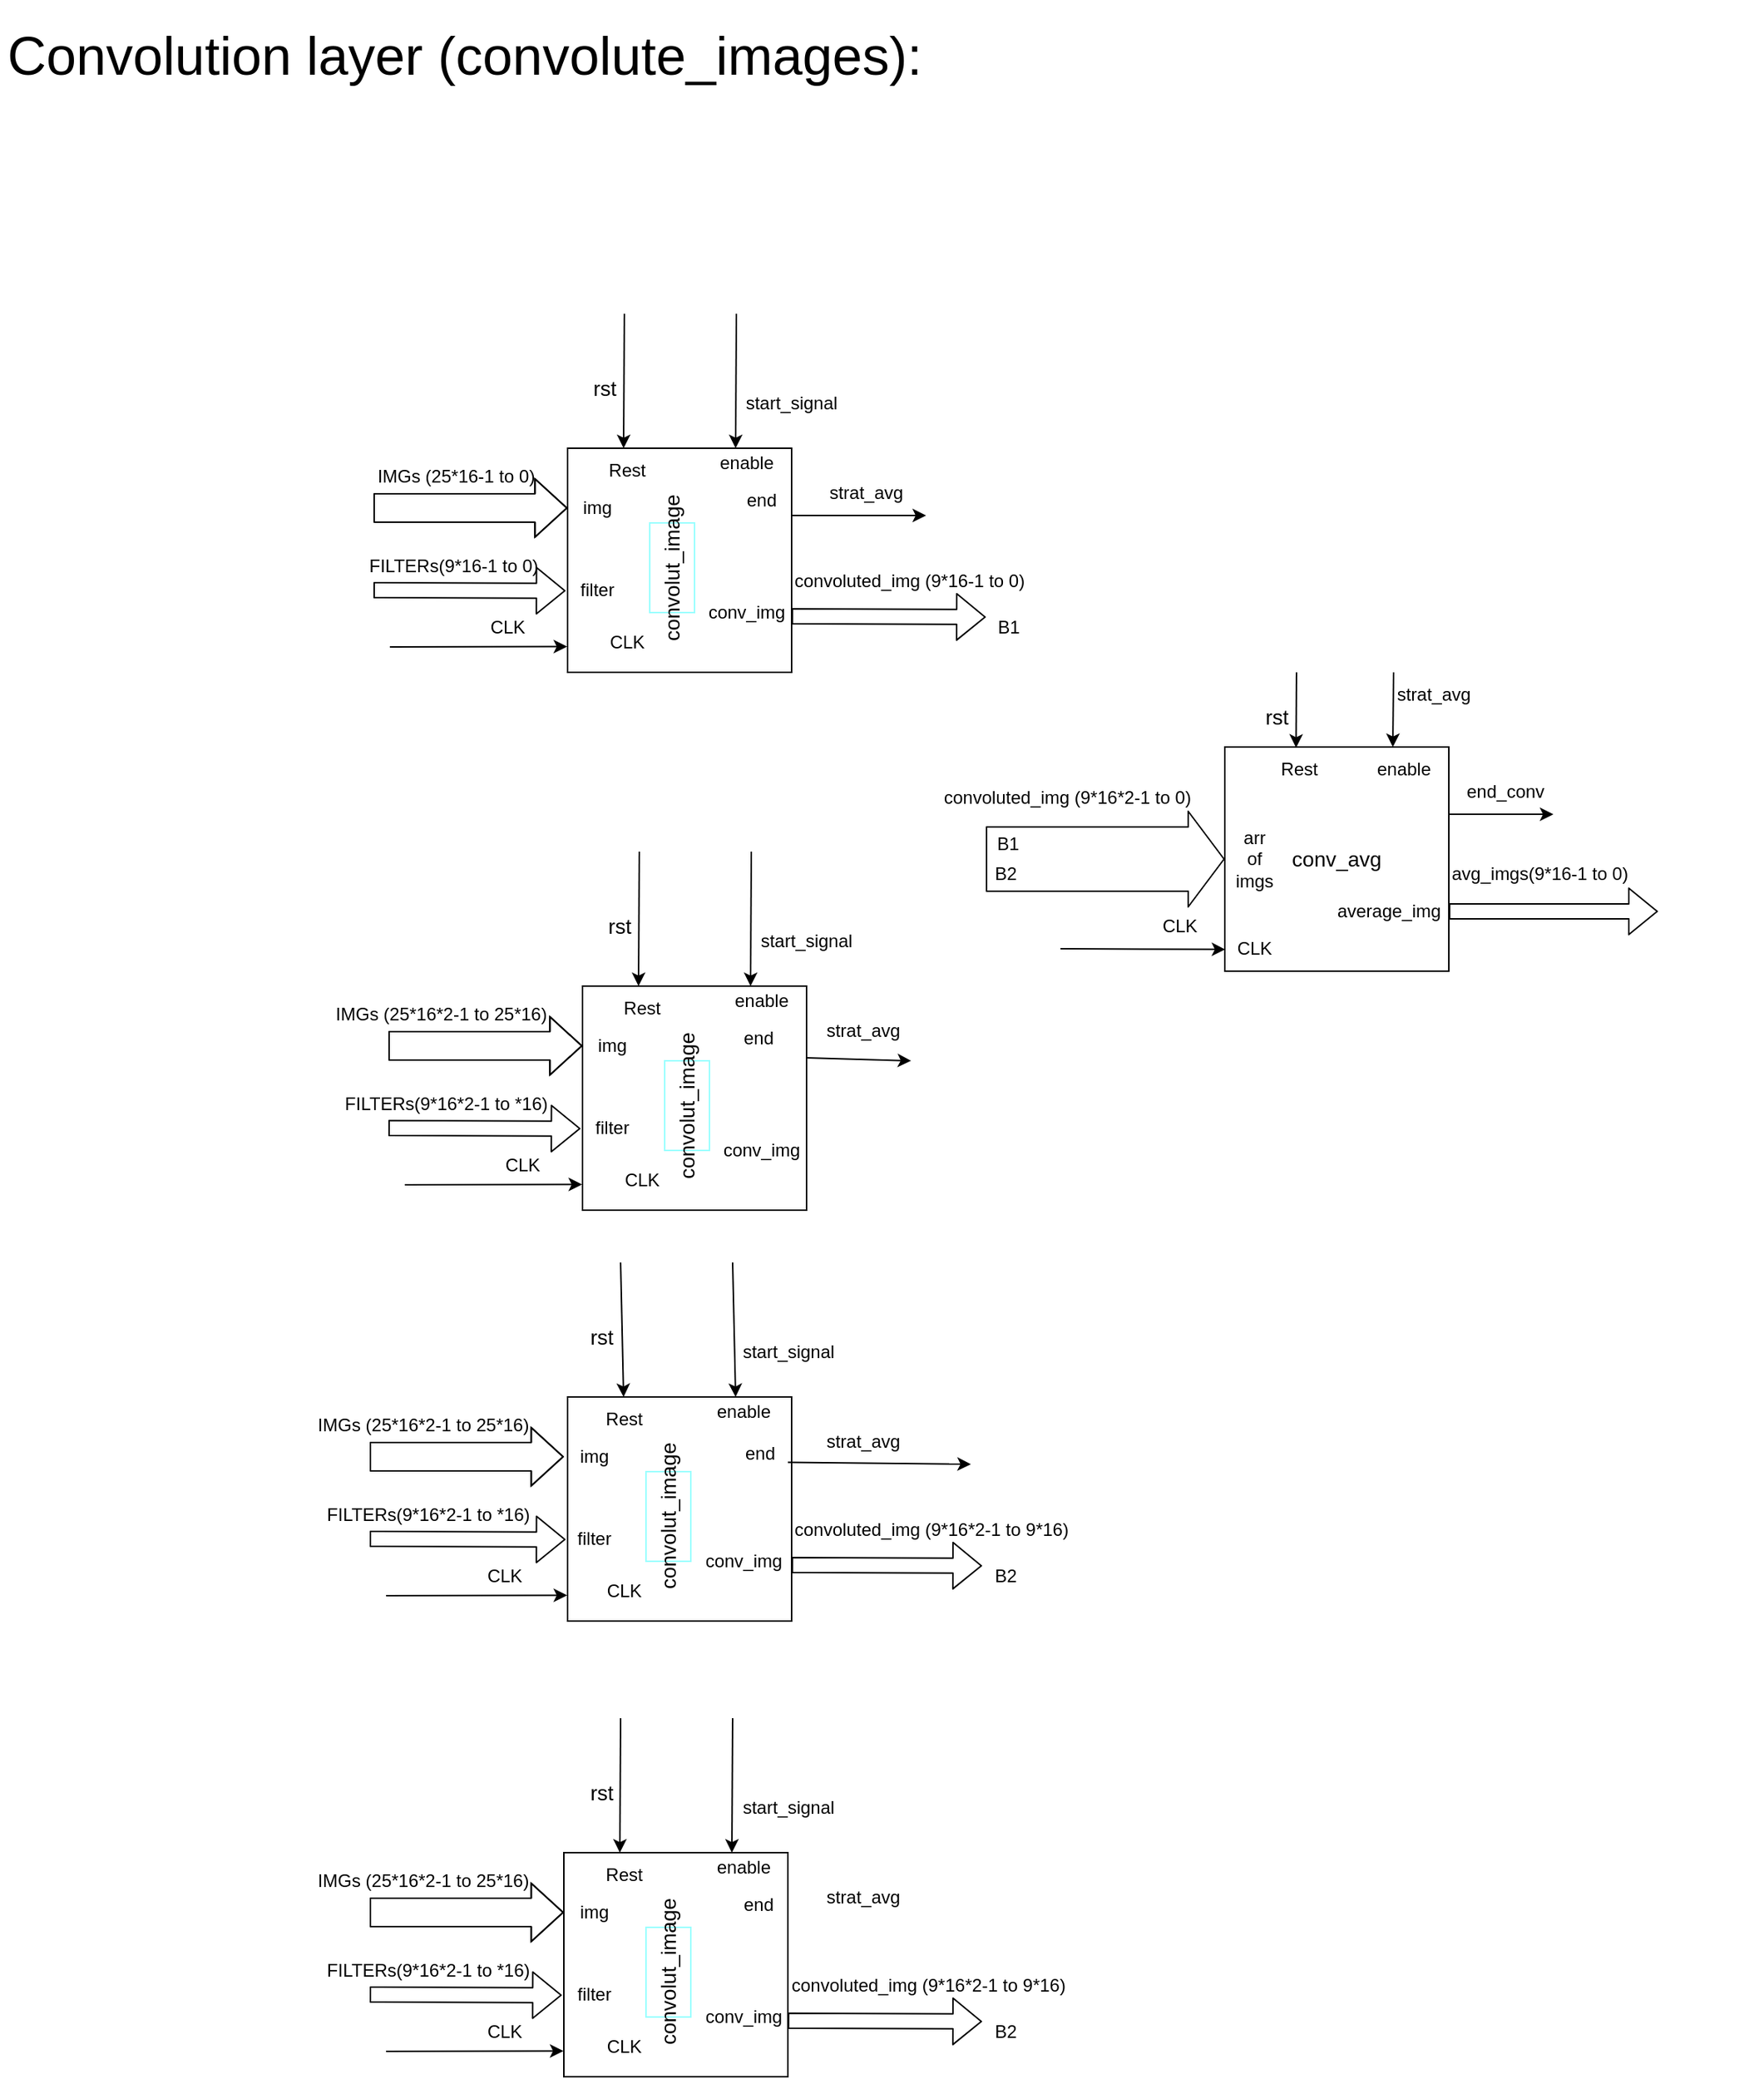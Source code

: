 <mxfile version="14.7.2" type="github">
  <diagram id="MoYYfzDykTdppg0qkuKj" name="Page-1">
    <mxGraphModel dx="2050" dy="1593" grid="1" gridSize="10" guides="1" tooltips="1" connect="1" arrows="1" fold="1" page="1" pageScale="1" pageWidth="850" pageHeight="1100" math="0" shadow="0">
      <root>
        <mxCell id="0" />
        <mxCell id="1" parent="0" />
        <mxCell id="FeKZphnsFgbxzVcXP9qo-1" value="" style="whiteSpace=wrap;html=1;aspect=fixed;fillColor=#FFFFFF;" vertex="1" parent="1">
          <mxGeometry x="90" y="130" width="150" height="150" as="geometry" />
        </mxCell>
        <mxCell id="FeKZphnsFgbxzVcXP9qo-2" value="&lt;font style=&quot;font-size: 14px&quot;&gt;convolut_image&lt;/font&gt;" style="text;html=1;strokeColor=#99FFFF;fillColor=none;align=center;verticalAlign=middle;whiteSpace=wrap;rounded=0;rotation=-90;" vertex="1" parent="1">
          <mxGeometry x="130" y="195" width="60" height="30" as="geometry" />
        </mxCell>
        <mxCell id="FeKZphnsFgbxzVcXP9qo-5" value="&lt;span style=&quot;font-size: 14px&quot;&gt;conv_avg&lt;/span&gt;" style="whiteSpace=wrap;html=1;aspect=fixed;" vertex="1" parent="1">
          <mxGeometry x="530" y="330" width="150" height="150" as="geometry" />
        </mxCell>
        <mxCell id="FeKZphnsFgbxzVcXP9qo-8" value="&lt;h1&gt;&lt;span style=&quot;font-size: 36px ; font-weight: 400 ; text-align: center&quot;&gt;Convolution layer (convolute_images):&lt;/span&gt;&lt;br&gt;&lt;/h1&gt;&lt;div&gt;&lt;span style=&quot;font-size: 36px ; font-weight: 400 ; text-align: center&quot;&gt;&lt;br&gt;&lt;/span&gt;&lt;/div&gt;" style="text;html=1;strokeColor=none;fillColor=none;spacing=5;spacingTop=-20;whiteSpace=wrap;overflow=hidden;rounded=0;" vertex="1" parent="1">
          <mxGeometry x="-290" y="-160" width="860" height="120" as="geometry" />
        </mxCell>
        <mxCell id="FeKZphnsFgbxzVcXP9qo-10" value="strat_avg" style="text;html=1;strokeColor=none;fillColor=none;align=center;verticalAlign=middle;whiteSpace=wrap;rounded=0;" vertex="1" parent="1">
          <mxGeometry x="260" y="145" width="60" height="30" as="geometry" />
        </mxCell>
        <mxCell id="FeKZphnsFgbxzVcXP9qo-16" value="" style="endArrow=classic;html=1;entryX=0.75;entryY=0;entryDx=0;entryDy=0;" edge="1" parent="1" target="FeKZphnsFgbxzVcXP9qo-1">
          <mxGeometry width="50" height="50" relative="1" as="geometry">
            <mxPoint x="203" y="40" as="sourcePoint" />
            <mxPoint x="205" y="120" as="targetPoint" />
          </mxGeometry>
        </mxCell>
        <mxCell id="FeKZphnsFgbxzVcXP9qo-18" value="&lt;font style=&quot;font-size: 14px&quot;&gt;rst&lt;/font&gt;" style="text;html=1;strokeColor=none;fillColor=none;align=center;verticalAlign=middle;whiteSpace=wrap;rounded=0;" vertex="1" parent="1">
          <mxGeometry x="90" y="80" width="50" height="20" as="geometry" />
        </mxCell>
        <mxCell id="FeKZphnsFgbxzVcXP9qo-112" value="start_signal" style="text;html=1;strokeColor=none;fillColor=none;align=center;verticalAlign=middle;whiteSpace=wrap;rounded=0;" vertex="1" parent="1">
          <mxGeometry x="220" y="90" width="40" height="20" as="geometry" />
        </mxCell>
        <mxCell id="FeKZphnsFgbxzVcXP9qo-113" value="enable" style="text;html=1;strokeColor=none;fillColor=none;align=center;verticalAlign=middle;whiteSpace=wrap;rounded=0;" vertex="1" parent="1">
          <mxGeometry x="190" y="130" width="40" height="20" as="geometry" />
        </mxCell>
        <mxCell id="FeKZphnsFgbxzVcXP9qo-114" value="Rest" style="text;html=1;strokeColor=none;fillColor=none;align=center;verticalAlign=middle;whiteSpace=wrap;rounded=0;" vertex="1" parent="1">
          <mxGeometry x="110" y="135" width="40" height="20" as="geometry" />
        </mxCell>
        <mxCell id="FeKZphnsFgbxzVcXP9qo-116" value="" style="endArrow=classic;html=1;entryX=-0.002;entryY=0.885;entryDx=0;entryDy=0;entryPerimeter=0;" edge="1" parent="1" target="FeKZphnsFgbxzVcXP9qo-1">
          <mxGeometry width="50" height="50" relative="1" as="geometry">
            <mxPoint x="-29" y="263" as="sourcePoint" />
            <mxPoint x="70" y="261" as="targetPoint" />
          </mxGeometry>
        </mxCell>
        <mxCell id="FeKZphnsFgbxzVcXP9qo-117" value="CLK" style="text;html=1;strokeColor=none;fillColor=none;align=center;verticalAlign=middle;whiteSpace=wrap;rounded=0;" vertex="1" parent="1">
          <mxGeometry x="30" y="240" width="40" height="20" as="geometry" />
        </mxCell>
        <mxCell id="FeKZphnsFgbxzVcXP9qo-119" value="CLK" style="text;html=1;strokeColor=none;fillColor=none;align=center;verticalAlign=middle;whiteSpace=wrap;rounded=0;" vertex="1" parent="1">
          <mxGeometry x="110" y="250" width="40" height="20" as="geometry" />
        </mxCell>
        <mxCell id="FeKZphnsFgbxzVcXP9qo-121" value="" style="shape=flexArrow;endArrow=classic;html=1;entryX=-0.009;entryY=0.636;entryDx=0;entryDy=0;entryPerimeter=0;" edge="1" parent="1" target="FeKZphnsFgbxzVcXP9qo-1">
          <mxGeometry width="50" height="50" relative="1" as="geometry">
            <mxPoint x="-40" y="225" as="sourcePoint" />
            <mxPoint x="40" y="190" as="targetPoint" />
          </mxGeometry>
        </mxCell>
        <mxCell id="FeKZphnsFgbxzVcXP9qo-123" value="" style="shape=flexArrow;endArrow=classic;html=1;entryX=0;entryY=0.5;entryDx=0;entryDy=0;endWidth=19;endSize=6.78;width=19;" edge="1" parent="1" target="FeKZphnsFgbxzVcXP9qo-132">
          <mxGeometry width="50" height="50" relative="1" as="geometry">
            <mxPoint x="-40" y="170" as="sourcePoint" />
            <mxPoint x="60" y="140" as="targetPoint" />
            <Array as="points">
              <mxPoint x="40" y="170" />
            </Array>
          </mxGeometry>
        </mxCell>
        <mxCell id="FeKZphnsFgbxzVcXP9qo-124" value="&lt;h1 style=&quot;text-align: left&quot;&gt;&lt;span style=&quot;font-weight: normal&quot;&gt;&lt;font style=&quot;font-size: 12px&quot;&gt;IMGs (25*16-1 to 0)&lt;/font&gt;&lt;/span&gt;&lt;/h1&gt;" style="text;html=1;align=center;verticalAlign=middle;resizable=0;points=[];autosize=1;strokeColor=none;" vertex="1" parent="1">
          <mxGeometry x="-45" y="115" width="120" height="60" as="geometry" />
        </mxCell>
        <mxCell id="FeKZphnsFgbxzVcXP9qo-126" value="&lt;h1 style=&quot;text-align: left&quot;&gt;&lt;span style=&quot;font-weight: normal&quot;&gt;&lt;font style=&quot;font-size: 12px&quot;&gt;FILTERs(9*16-1 to 0)&amp;nbsp;&lt;/font&gt;&lt;/span&gt;&lt;/h1&gt;" style="text;html=1;align=center;verticalAlign=middle;resizable=0;points=[];autosize=1;strokeColor=none;" vertex="1" parent="1">
          <mxGeometry x="-50" y="175" width="130" height="60" as="geometry" />
        </mxCell>
        <mxCell id="FeKZphnsFgbxzVcXP9qo-129" value="&lt;h1&gt;&lt;span style=&quot;font-weight: normal&quot;&gt;&lt;font style=&quot;font-size: 12px&quot;&gt;convoluted_img&amp;nbsp;&lt;/font&gt;&lt;/span&gt;&lt;span style=&quot;font-weight: normal&quot;&gt;&lt;font style=&quot;font-size: 12px&quot;&gt;(9*16-1 to 0)&amp;nbsp;&lt;/font&gt;&lt;/span&gt;&lt;/h1&gt;" style="text;html=1;strokeColor=none;fillColor=none;align=left;verticalAlign=middle;whiteSpace=wrap;rounded=0;" vertex="1" parent="1">
          <mxGeometry x="240" y="205" width="180" height="20" as="geometry" />
        </mxCell>
        <mxCell id="FeKZphnsFgbxzVcXP9qo-131" value="B1" style="text;html=1;align=center;verticalAlign=middle;resizable=0;points=[];autosize=1;strokeColor=none;" vertex="1" parent="1">
          <mxGeometry x="370" y="240" width="30" height="20" as="geometry" />
        </mxCell>
        <mxCell id="FeKZphnsFgbxzVcXP9qo-132" value="img" style="text;html=1;strokeColor=none;fillColor=none;align=center;verticalAlign=middle;whiteSpace=wrap;rounded=0;" vertex="1" parent="1">
          <mxGeometry x="90" y="160" width="40" height="20" as="geometry" />
        </mxCell>
        <mxCell id="FeKZphnsFgbxzVcXP9qo-133" value="filter" style="text;html=1;strokeColor=none;fillColor=none;align=center;verticalAlign=middle;whiteSpace=wrap;rounded=0;" vertex="1" parent="1">
          <mxGeometry x="90" y="215" width="40" height="20" as="geometry" />
        </mxCell>
        <mxCell id="FeKZphnsFgbxzVcXP9qo-134" value="conv_img" style="text;html=1;strokeColor=none;fillColor=none;align=center;verticalAlign=middle;whiteSpace=wrap;rounded=0;" vertex="1" parent="1">
          <mxGeometry x="190" y="230" width="40" height="20" as="geometry" />
        </mxCell>
        <mxCell id="FeKZphnsFgbxzVcXP9qo-139" value="" style="shape=flexArrow;endArrow=classic;html=1;exitX=1;exitY=0.75;exitDx=0;exitDy=0;" edge="1" parent="1" source="FeKZphnsFgbxzVcXP9qo-1">
          <mxGeometry width="50" height="50" relative="1" as="geometry">
            <mxPoint x="270" y="260" as="sourcePoint" />
            <mxPoint x="370" y="243" as="targetPoint" />
          </mxGeometry>
        </mxCell>
        <mxCell id="FeKZphnsFgbxzVcXP9qo-146" value="" style="endArrow=classic;html=1;entryX=0.25;entryY=0;entryDx=0;entryDy=0;" edge="1" parent="1" target="FeKZphnsFgbxzVcXP9qo-1">
          <mxGeometry width="50" height="50" relative="1" as="geometry">
            <mxPoint x="128" y="40" as="sourcePoint" />
            <mxPoint x="140" y="30" as="targetPoint" />
          </mxGeometry>
        </mxCell>
        <mxCell id="FeKZphnsFgbxzVcXP9qo-150" value="end" style="text;html=1;strokeColor=none;fillColor=none;align=center;verticalAlign=middle;whiteSpace=wrap;rounded=0;" vertex="1" parent="1">
          <mxGeometry x="200" y="155" width="40" height="20" as="geometry" />
        </mxCell>
        <mxCell id="FeKZphnsFgbxzVcXP9qo-151" value="" style="endArrow=classic;html=1;entryX=0.318;entryY=0.003;entryDx=0;entryDy=0;entryPerimeter=0;" edge="1" parent="1" target="FeKZphnsFgbxzVcXP9qo-5">
          <mxGeometry width="50" height="50" relative="1" as="geometry">
            <mxPoint x="578" y="280" as="sourcePoint" />
            <mxPoint x="590" y="245" as="targetPoint" />
          </mxGeometry>
        </mxCell>
        <mxCell id="FeKZphnsFgbxzVcXP9qo-154" value="&lt;font style=&quot;font-size: 14px&quot;&gt;rst&lt;/font&gt;" style="text;html=1;strokeColor=none;fillColor=none;align=center;verticalAlign=middle;whiteSpace=wrap;rounded=0;" vertex="1" parent="1">
          <mxGeometry x="540" y="300" width="50" height="20" as="geometry" />
        </mxCell>
        <mxCell id="FeKZphnsFgbxzVcXP9qo-155" value="enable" style="text;html=1;strokeColor=none;fillColor=none;align=center;verticalAlign=middle;whiteSpace=wrap;rounded=0;" vertex="1" parent="1">
          <mxGeometry x="630" y="335" width="40" height="20" as="geometry" />
        </mxCell>
        <mxCell id="FeKZphnsFgbxzVcXP9qo-156" value="Rest" style="text;html=1;strokeColor=none;fillColor=none;align=center;verticalAlign=middle;whiteSpace=wrap;rounded=0;" vertex="1" parent="1">
          <mxGeometry x="560" y="335" width="40" height="20" as="geometry" />
        </mxCell>
        <mxCell id="FeKZphnsFgbxzVcXP9qo-157" value="" style="whiteSpace=wrap;html=1;aspect=fixed;fillColor=#FFFFFF;" vertex="1" parent="1">
          <mxGeometry x="100" y="490" width="150" height="150" as="geometry" />
        </mxCell>
        <mxCell id="FeKZphnsFgbxzVcXP9qo-158" value="&lt;font style=&quot;font-size: 14px&quot;&gt;convolut_image&lt;/font&gt;" style="text;html=1;strokeColor=#99FFFF;fillColor=none;align=center;verticalAlign=middle;whiteSpace=wrap;rounded=0;rotation=-90;" vertex="1" parent="1">
          <mxGeometry x="140" y="555" width="60" height="30" as="geometry" />
        </mxCell>
        <mxCell id="FeKZphnsFgbxzVcXP9qo-159" value="strat_avg" style="text;html=1;strokeColor=none;fillColor=none;align=center;verticalAlign=middle;whiteSpace=wrap;rounded=0;" vertex="1" parent="1">
          <mxGeometry x="257.5" y="505" width="60" height="30" as="geometry" />
        </mxCell>
        <mxCell id="FeKZphnsFgbxzVcXP9qo-160" value="" style="endArrow=classic;html=1;entryX=0.75;entryY=0;entryDx=0;entryDy=0;" edge="1" parent="1" target="FeKZphnsFgbxzVcXP9qo-157">
          <mxGeometry width="50" height="50" relative="1" as="geometry">
            <mxPoint x="213" y="400" as="sourcePoint" />
            <mxPoint x="215" y="480" as="targetPoint" />
          </mxGeometry>
        </mxCell>
        <mxCell id="FeKZphnsFgbxzVcXP9qo-161" value="&lt;font style=&quot;font-size: 14px&quot;&gt;rst&lt;/font&gt;" style="text;html=1;strokeColor=none;fillColor=none;align=center;verticalAlign=middle;whiteSpace=wrap;rounded=0;" vertex="1" parent="1">
          <mxGeometry x="100" y="440" width="50" height="20" as="geometry" />
        </mxCell>
        <mxCell id="FeKZphnsFgbxzVcXP9qo-162" value="start_signal" style="text;html=1;strokeColor=none;fillColor=none;align=center;verticalAlign=middle;whiteSpace=wrap;rounded=0;" vertex="1" parent="1">
          <mxGeometry x="230" y="450" width="40" height="20" as="geometry" />
        </mxCell>
        <mxCell id="FeKZphnsFgbxzVcXP9qo-163" value="enable" style="text;html=1;strokeColor=none;fillColor=none;align=center;verticalAlign=middle;whiteSpace=wrap;rounded=0;" vertex="1" parent="1">
          <mxGeometry x="200" y="490" width="40" height="20" as="geometry" />
        </mxCell>
        <mxCell id="FeKZphnsFgbxzVcXP9qo-164" value="Rest" style="text;html=1;strokeColor=none;fillColor=none;align=center;verticalAlign=middle;whiteSpace=wrap;rounded=0;" vertex="1" parent="1">
          <mxGeometry x="120" y="495" width="40" height="20" as="geometry" />
        </mxCell>
        <mxCell id="FeKZphnsFgbxzVcXP9qo-165" value="" style="endArrow=classic;html=1;entryX=-0.002;entryY=0.885;entryDx=0;entryDy=0;entryPerimeter=0;" edge="1" parent="1" target="FeKZphnsFgbxzVcXP9qo-157">
          <mxGeometry width="50" height="50" relative="1" as="geometry">
            <mxPoint x="-19" y="623" as="sourcePoint" />
            <mxPoint x="80" y="621" as="targetPoint" />
          </mxGeometry>
        </mxCell>
        <mxCell id="FeKZphnsFgbxzVcXP9qo-166" value="CLK" style="text;html=1;strokeColor=none;fillColor=none;align=center;verticalAlign=middle;whiteSpace=wrap;rounded=0;" vertex="1" parent="1">
          <mxGeometry x="40" y="600" width="40" height="20" as="geometry" />
        </mxCell>
        <mxCell id="FeKZphnsFgbxzVcXP9qo-167" value="CLK" style="text;html=1;strokeColor=none;fillColor=none;align=center;verticalAlign=middle;whiteSpace=wrap;rounded=0;" vertex="1" parent="1">
          <mxGeometry x="120" y="610" width="40" height="20" as="geometry" />
        </mxCell>
        <mxCell id="FeKZphnsFgbxzVcXP9qo-168" value="" style="shape=flexArrow;endArrow=classic;html=1;entryX=-0.009;entryY=0.636;entryDx=0;entryDy=0;entryPerimeter=0;" edge="1" parent="1" target="FeKZphnsFgbxzVcXP9qo-157">
          <mxGeometry width="50" height="50" relative="1" as="geometry">
            <mxPoint x="-30" y="585" as="sourcePoint" />
            <mxPoint x="50" y="550" as="targetPoint" />
          </mxGeometry>
        </mxCell>
        <mxCell id="FeKZphnsFgbxzVcXP9qo-169" value="" style="shape=flexArrow;endArrow=classic;html=1;entryX=0;entryY=0.5;entryDx=0;entryDy=0;endWidth=19;endSize=6.78;width=19;" edge="1" parent="1" target="FeKZphnsFgbxzVcXP9qo-174">
          <mxGeometry width="50" height="50" relative="1" as="geometry">
            <mxPoint x="-30" y="530" as="sourcePoint" />
            <mxPoint x="70" y="500" as="targetPoint" />
            <Array as="points">
              <mxPoint x="50" y="530" />
            </Array>
          </mxGeometry>
        </mxCell>
        <mxCell id="FeKZphnsFgbxzVcXP9qo-170" value="&lt;h1 style=&quot;text-align: left&quot;&gt;&lt;span style=&quot;font-weight: normal&quot;&gt;&lt;font style=&quot;font-size: 12px&quot;&gt;IMGs (25*16*2-1 to&amp;nbsp;&lt;/font&gt;&lt;/span&gt;&lt;span style=&quot;font-weight: normal&quot;&gt;&lt;font style=&quot;font-size: 12px&quot;&gt;25*16)&lt;/font&gt;&lt;/span&gt;&lt;/h1&gt;" style="text;html=1;align=center;verticalAlign=middle;resizable=0;points=[];autosize=1;strokeColor=none;" vertex="1" parent="1">
          <mxGeometry x="-75" y="475" width="160" height="60" as="geometry" />
        </mxCell>
        <mxCell id="FeKZphnsFgbxzVcXP9qo-171" value="&lt;h1 style=&quot;text-align: left&quot;&gt;&lt;span style=&quot;font-weight: normal&quot;&gt;&lt;font style=&quot;font-size: 12px&quot;&gt;FILTERs(9*16*2-1 to *16)&amp;nbsp;&lt;/font&gt;&lt;/span&gt;&lt;/h1&gt;" style="text;html=1;align=center;verticalAlign=middle;resizable=0;points=[];autosize=1;strokeColor=none;" vertex="1" parent="1">
          <mxGeometry x="-65" y="535" width="150" height="60" as="geometry" />
        </mxCell>
        <mxCell id="FeKZphnsFgbxzVcXP9qo-172" value="avg_imgs&lt;span&gt;(9*16-1 to 0)&amp;nbsp;&lt;/span&gt;" style="text;html=1;strokeColor=none;fillColor=none;align=left;verticalAlign=middle;whiteSpace=wrap;rounded=0;" vertex="1" parent="1">
          <mxGeometry x="680" y="405" width="210" height="20" as="geometry" />
        </mxCell>
        <mxCell id="FeKZphnsFgbxzVcXP9qo-174" value="img" style="text;html=1;strokeColor=none;fillColor=none;align=center;verticalAlign=middle;whiteSpace=wrap;rounded=0;" vertex="1" parent="1">
          <mxGeometry x="100" y="520" width="40" height="20" as="geometry" />
        </mxCell>
        <mxCell id="FeKZphnsFgbxzVcXP9qo-175" value="filter" style="text;html=1;strokeColor=none;fillColor=none;align=center;verticalAlign=middle;whiteSpace=wrap;rounded=0;" vertex="1" parent="1">
          <mxGeometry x="100" y="575" width="40" height="20" as="geometry" />
        </mxCell>
        <mxCell id="FeKZphnsFgbxzVcXP9qo-176" value="conv_img" style="text;html=1;strokeColor=none;fillColor=none;align=center;verticalAlign=middle;whiteSpace=wrap;rounded=0;" vertex="1" parent="1">
          <mxGeometry x="200" y="590" width="40" height="20" as="geometry" />
        </mxCell>
        <mxCell id="FeKZphnsFgbxzVcXP9qo-177" value="" style="shape=flexArrow;endArrow=classic;html=1;" edge="1" parent="1">
          <mxGeometry width="50" height="50" relative="1" as="geometry">
            <mxPoint x="680" y="440" as="sourcePoint" />
            <mxPoint x="820" y="440" as="targetPoint" />
          </mxGeometry>
        </mxCell>
        <mxCell id="FeKZphnsFgbxzVcXP9qo-178" value="" style="endArrow=classic;html=1;entryX=0.25;entryY=0;entryDx=0;entryDy=0;" edge="1" parent="1" target="FeKZphnsFgbxzVcXP9qo-157">
          <mxGeometry width="50" height="50" relative="1" as="geometry">
            <mxPoint x="138" y="400" as="sourcePoint" />
            <mxPoint x="150" y="390" as="targetPoint" />
          </mxGeometry>
        </mxCell>
        <mxCell id="FeKZphnsFgbxzVcXP9qo-179" value="end" style="text;html=1;strokeColor=none;fillColor=none;align=center;verticalAlign=middle;whiteSpace=wrap;rounded=0;" vertex="1" parent="1">
          <mxGeometry x="197.5" y="515" width="40" height="20" as="geometry" />
        </mxCell>
        <mxCell id="FeKZphnsFgbxzVcXP9qo-205" value="" style="whiteSpace=wrap;html=1;aspect=fixed;fillColor=#FFFFFF;" vertex="1" parent="1">
          <mxGeometry x="87.5" y="1070" width="150" height="150" as="geometry" />
        </mxCell>
        <mxCell id="FeKZphnsFgbxzVcXP9qo-206" value="&lt;font style=&quot;font-size: 14px&quot;&gt;convolut_image&lt;/font&gt;" style="text;html=1;strokeColor=#99FFFF;fillColor=none;align=center;verticalAlign=middle;whiteSpace=wrap;rounded=0;rotation=-90;" vertex="1" parent="1">
          <mxGeometry x="127.5" y="1135" width="60" height="30" as="geometry" />
        </mxCell>
        <mxCell id="FeKZphnsFgbxzVcXP9qo-207" value="strat_avg" style="text;html=1;strokeColor=none;fillColor=none;align=center;verticalAlign=middle;whiteSpace=wrap;rounded=0;" vertex="1" parent="1">
          <mxGeometry x="257.5" y="1085" width="60" height="30" as="geometry" />
        </mxCell>
        <mxCell id="FeKZphnsFgbxzVcXP9qo-208" value="" style="endArrow=classic;html=1;entryX=0.75;entryY=0;entryDx=0;entryDy=0;" edge="1" parent="1" target="FeKZphnsFgbxzVcXP9qo-205">
          <mxGeometry width="50" height="50" relative="1" as="geometry">
            <mxPoint x="200.5" y="980" as="sourcePoint" />
            <mxPoint x="202.5" y="1060" as="targetPoint" />
          </mxGeometry>
        </mxCell>
        <mxCell id="FeKZphnsFgbxzVcXP9qo-209" value="&lt;font style=&quot;font-size: 14px&quot;&gt;rst&lt;/font&gt;" style="text;html=1;strokeColor=none;fillColor=none;align=center;verticalAlign=middle;whiteSpace=wrap;rounded=0;" vertex="1" parent="1">
          <mxGeometry x="87.5" y="1020" width="50" height="20" as="geometry" />
        </mxCell>
        <mxCell id="FeKZphnsFgbxzVcXP9qo-210" value="start_signal" style="text;html=1;strokeColor=none;fillColor=none;align=center;verticalAlign=middle;whiteSpace=wrap;rounded=0;" vertex="1" parent="1">
          <mxGeometry x="217.5" y="1030" width="40" height="20" as="geometry" />
        </mxCell>
        <mxCell id="FeKZphnsFgbxzVcXP9qo-211" value="enable" style="text;html=1;strokeColor=none;fillColor=none;align=center;verticalAlign=middle;whiteSpace=wrap;rounded=0;" vertex="1" parent="1">
          <mxGeometry x="187.5" y="1070" width="40" height="20" as="geometry" />
        </mxCell>
        <mxCell id="FeKZphnsFgbxzVcXP9qo-212" value="Rest" style="text;html=1;strokeColor=none;fillColor=none;align=center;verticalAlign=middle;whiteSpace=wrap;rounded=0;" vertex="1" parent="1">
          <mxGeometry x="107.5" y="1075" width="40" height="20" as="geometry" />
        </mxCell>
        <mxCell id="FeKZphnsFgbxzVcXP9qo-213" value="" style="endArrow=classic;html=1;entryX=-0.002;entryY=0.885;entryDx=0;entryDy=0;entryPerimeter=0;" edge="1" parent="1" target="FeKZphnsFgbxzVcXP9qo-205">
          <mxGeometry width="50" height="50" relative="1" as="geometry">
            <mxPoint x="-31.5" y="1203" as="sourcePoint" />
            <mxPoint x="67.5" y="1201" as="targetPoint" />
          </mxGeometry>
        </mxCell>
        <mxCell id="FeKZphnsFgbxzVcXP9qo-214" value="CLK" style="text;html=1;strokeColor=none;fillColor=none;align=center;verticalAlign=middle;whiteSpace=wrap;rounded=0;" vertex="1" parent="1">
          <mxGeometry x="27.5" y="1180" width="40" height="20" as="geometry" />
        </mxCell>
        <mxCell id="FeKZphnsFgbxzVcXP9qo-215" value="CLK" style="text;html=1;strokeColor=none;fillColor=none;align=center;verticalAlign=middle;whiteSpace=wrap;rounded=0;" vertex="1" parent="1">
          <mxGeometry x="107.5" y="1190" width="40" height="20" as="geometry" />
        </mxCell>
        <mxCell id="FeKZphnsFgbxzVcXP9qo-216" value="" style="shape=flexArrow;endArrow=classic;html=1;entryX=-0.009;entryY=0.636;entryDx=0;entryDy=0;entryPerimeter=0;" edge="1" parent="1" target="FeKZphnsFgbxzVcXP9qo-205">
          <mxGeometry width="50" height="50" relative="1" as="geometry">
            <mxPoint x="-42.5" y="1165" as="sourcePoint" />
            <mxPoint x="37.5" y="1130" as="targetPoint" />
          </mxGeometry>
        </mxCell>
        <mxCell id="FeKZphnsFgbxzVcXP9qo-217" value="" style="shape=flexArrow;endArrow=classic;html=1;entryX=0;entryY=0.5;entryDx=0;entryDy=0;endWidth=19;endSize=6.78;width=19;" edge="1" parent="1" target="FeKZphnsFgbxzVcXP9qo-222">
          <mxGeometry width="50" height="50" relative="1" as="geometry">
            <mxPoint x="-42.5" y="1110" as="sourcePoint" />
            <mxPoint x="57.5" y="1080" as="targetPoint" />
            <Array as="points">
              <mxPoint x="37.5" y="1110" />
            </Array>
          </mxGeometry>
        </mxCell>
        <mxCell id="FeKZphnsFgbxzVcXP9qo-218" value="&lt;h1 style=&quot;text-align: left&quot;&gt;&lt;span style=&quot;font-weight: normal&quot;&gt;&lt;font style=&quot;font-size: 12px&quot;&gt;IMGs (25*16*2-1 to&amp;nbsp;&lt;/font&gt;&lt;/span&gt;&lt;span style=&quot;font-weight: normal&quot;&gt;&lt;font style=&quot;font-size: 12px&quot;&gt;25*16)&lt;/font&gt;&lt;/span&gt;&lt;/h1&gt;" style="text;html=1;align=center;verticalAlign=middle;resizable=0;points=[];autosize=1;strokeColor=none;" vertex="1" parent="1">
          <mxGeometry x="-87.5" y="1055" width="160" height="60" as="geometry" />
        </mxCell>
        <mxCell id="FeKZphnsFgbxzVcXP9qo-219" value="&lt;h1 style=&quot;text-align: left&quot;&gt;&lt;span style=&quot;font-weight: normal&quot;&gt;&lt;font style=&quot;font-size: 12px&quot;&gt;FILTERs(9*16*2-1 to *16)&amp;nbsp;&lt;/font&gt;&lt;/span&gt;&lt;/h1&gt;" style="text;html=1;align=center;verticalAlign=middle;resizable=0;points=[];autosize=1;strokeColor=none;" vertex="1" parent="1">
          <mxGeometry x="-77.5" y="1115" width="150" height="60" as="geometry" />
        </mxCell>
        <mxCell id="FeKZphnsFgbxzVcXP9qo-220" value="&lt;h1&gt;&lt;span style=&quot;font-weight: normal&quot;&gt;&lt;font style=&quot;font-size: 12px&quot;&gt;convoluted_img&amp;nbsp;&lt;/font&gt;&lt;/span&gt;&lt;span style=&quot;font-weight: normal&quot;&gt;&lt;font style=&quot;font-size: 12px&quot;&gt;(9*16*2-1 to 9*16)&amp;nbsp;&lt;/font&gt;&lt;/span&gt;&lt;/h1&gt;" style="text;html=1;strokeColor=none;fillColor=none;align=left;verticalAlign=middle;whiteSpace=wrap;rounded=0;" vertex="1" parent="1">
          <mxGeometry x="237.5" y="1145" width="210" height="20" as="geometry" />
        </mxCell>
        <mxCell id="FeKZphnsFgbxzVcXP9qo-221" value="B2" style="text;html=1;align=center;verticalAlign=middle;resizable=0;points=[];autosize=1;strokeColor=none;" vertex="1" parent="1">
          <mxGeometry x="367.5" y="1180" width="30" height="20" as="geometry" />
        </mxCell>
        <mxCell id="FeKZphnsFgbxzVcXP9qo-222" value="img" style="text;html=1;strokeColor=none;fillColor=none;align=center;verticalAlign=middle;whiteSpace=wrap;rounded=0;" vertex="1" parent="1">
          <mxGeometry x="87.5" y="1100" width="40" height="20" as="geometry" />
        </mxCell>
        <mxCell id="FeKZphnsFgbxzVcXP9qo-223" value="filter" style="text;html=1;strokeColor=none;fillColor=none;align=center;verticalAlign=middle;whiteSpace=wrap;rounded=0;" vertex="1" parent="1">
          <mxGeometry x="87.5" y="1155" width="40" height="20" as="geometry" />
        </mxCell>
        <mxCell id="FeKZphnsFgbxzVcXP9qo-224" value="conv_img" style="text;html=1;strokeColor=none;fillColor=none;align=center;verticalAlign=middle;whiteSpace=wrap;rounded=0;" vertex="1" parent="1">
          <mxGeometry x="187.5" y="1170" width="40" height="20" as="geometry" />
        </mxCell>
        <mxCell id="FeKZphnsFgbxzVcXP9qo-225" value="" style="shape=flexArrow;endArrow=classic;html=1;exitX=1;exitY=0.75;exitDx=0;exitDy=0;" edge="1" parent="1" source="FeKZphnsFgbxzVcXP9qo-205">
          <mxGeometry width="50" height="50" relative="1" as="geometry">
            <mxPoint x="267.5" y="1200" as="sourcePoint" />
            <mxPoint x="367.5" y="1183" as="targetPoint" />
          </mxGeometry>
        </mxCell>
        <mxCell id="FeKZphnsFgbxzVcXP9qo-226" value="" style="endArrow=classic;html=1;entryX=0.25;entryY=0;entryDx=0;entryDy=0;" edge="1" parent="1" target="FeKZphnsFgbxzVcXP9qo-205">
          <mxGeometry width="50" height="50" relative="1" as="geometry">
            <mxPoint x="125.5" y="980" as="sourcePoint" />
            <mxPoint x="137.5" y="970" as="targetPoint" />
          </mxGeometry>
        </mxCell>
        <mxCell id="FeKZphnsFgbxzVcXP9qo-227" value="end" style="text;html=1;strokeColor=none;fillColor=none;align=center;verticalAlign=middle;whiteSpace=wrap;rounded=0;" vertex="1" parent="1">
          <mxGeometry x="197.5" y="1095" width="40" height="20" as="geometry" />
        </mxCell>
        <mxCell id="FeKZphnsFgbxzVcXP9qo-228" value="" style="whiteSpace=wrap;html=1;aspect=fixed;fillColor=#FFFFFF;" vertex="1" parent="1">
          <mxGeometry x="90" y="765" width="150" height="150" as="geometry" />
        </mxCell>
        <mxCell id="FeKZphnsFgbxzVcXP9qo-229" value="&lt;font style=&quot;font-size: 14px&quot;&gt;convolut_image&lt;/font&gt;" style="text;html=1;strokeColor=#99FFFF;fillColor=none;align=center;verticalAlign=middle;whiteSpace=wrap;rounded=0;rotation=-90;" vertex="1" parent="1">
          <mxGeometry x="127.5" y="830" width="60" height="30" as="geometry" />
        </mxCell>
        <mxCell id="FeKZphnsFgbxzVcXP9qo-230" value="strat_avg" style="text;html=1;strokeColor=none;fillColor=none;align=center;verticalAlign=middle;whiteSpace=wrap;rounded=0;" vertex="1" parent="1">
          <mxGeometry x="257.5" y="780" width="60" height="30" as="geometry" />
        </mxCell>
        <mxCell id="FeKZphnsFgbxzVcXP9qo-231" value="" style="endArrow=classic;html=1;entryX=0.75;entryY=0;entryDx=0;entryDy=0;" edge="1" parent="1" target="FeKZphnsFgbxzVcXP9qo-228">
          <mxGeometry width="50" height="50" relative="1" as="geometry">
            <mxPoint x="200.5" y="675" as="sourcePoint" />
            <mxPoint x="202.5" y="755" as="targetPoint" />
          </mxGeometry>
        </mxCell>
        <mxCell id="FeKZphnsFgbxzVcXP9qo-232" value="&lt;font style=&quot;font-size: 14px&quot;&gt;rst&lt;/font&gt;" style="text;html=1;strokeColor=none;fillColor=none;align=center;verticalAlign=middle;whiteSpace=wrap;rounded=0;" vertex="1" parent="1">
          <mxGeometry x="87.5" y="715" width="50" height="20" as="geometry" />
        </mxCell>
        <mxCell id="FeKZphnsFgbxzVcXP9qo-233" value="start_signal" style="text;html=1;strokeColor=none;fillColor=none;align=center;verticalAlign=middle;whiteSpace=wrap;rounded=0;" vertex="1" parent="1">
          <mxGeometry x="217.5" y="725" width="40" height="20" as="geometry" />
        </mxCell>
        <mxCell id="FeKZphnsFgbxzVcXP9qo-234" value="enable" style="text;html=1;strokeColor=none;fillColor=none;align=center;verticalAlign=middle;whiteSpace=wrap;rounded=0;" vertex="1" parent="1">
          <mxGeometry x="187.5" y="765" width="40" height="20" as="geometry" />
        </mxCell>
        <mxCell id="FeKZphnsFgbxzVcXP9qo-235" value="Rest" style="text;html=1;strokeColor=none;fillColor=none;align=center;verticalAlign=middle;whiteSpace=wrap;rounded=0;" vertex="1" parent="1">
          <mxGeometry x="107.5" y="770" width="40" height="20" as="geometry" />
        </mxCell>
        <mxCell id="FeKZphnsFgbxzVcXP9qo-236" value="" style="endArrow=classic;html=1;entryX=-0.002;entryY=0.885;entryDx=0;entryDy=0;entryPerimeter=0;" edge="1" parent="1" target="FeKZphnsFgbxzVcXP9qo-228">
          <mxGeometry width="50" height="50" relative="1" as="geometry">
            <mxPoint x="-31.5" y="898" as="sourcePoint" />
            <mxPoint x="67.5" y="896" as="targetPoint" />
          </mxGeometry>
        </mxCell>
        <mxCell id="FeKZphnsFgbxzVcXP9qo-237" value="CLK" style="text;html=1;strokeColor=none;fillColor=none;align=center;verticalAlign=middle;whiteSpace=wrap;rounded=0;" vertex="1" parent="1">
          <mxGeometry x="27.5" y="875" width="40" height="20" as="geometry" />
        </mxCell>
        <mxCell id="FeKZphnsFgbxzVcXP9qo-238" value="CLK" style="text;html=1;strokeColor=none;fillColor=none;align=center;verticalAlign=middle;whiteSpace=wrap;rounded=0;" vertex="1" parent="1">
          <mxGeometry x="107.5" y="885" width="40" height="20" as="geometry" />
        </mxCell>
        <mxCell id="FeKZphnsFgbxzVcXP9qo-239" value="" style="shape=flexArrow;endArrow=classic;html=1;entryX=-0.009;entryY=0.636;entryDx=0;entryDy=0;entryPerimeter=0;" edge="1" parent="1" target="FeKZphnsFgbxzVcXP9qo-228">
          <mxGeometry width="50" height="50" relative="1" as="geometry">
            <mxPoint x="-42.5" y="860" as="sourcePoint" />
            <mxPoint x="37.5" y="825" as="targetPoint" />
          </mxGeometry>
        </mxCell>
        <mxCell id="FeKZphnsFgbxzVcXP9qo-240" value="" style="shape=flexArrow;endArrow=classic;html=1;entryX=0;entryY=0.5;entryDx=0;entryDy=0;endWidth=19;endSize=6.78;width=19;" edge="1" parent="1" target="FeKZphnsFgbxzVcXP9qo-245">
          <mxGeometry width="50" height="50" relative="1" as="geometry">
            <mxPoint x="-42.5" y="805" as="sourcePoint" />
            <mxPoint x="57.5" y="775" as="targetPoint" />
            <Array as="points">
              <mxPoint x="37.5" y="805" />
            </Array>
          </mxGeometry>
        </mxCell>
        <mxCell id="FeKZphnsFgbxzVcXP9qo-241" value="&lt;h1 style=&quot;text-align: left&quot;&gt;&lt;span style=&quot;font-weight: normal&quot;&gt;&lt;font style=&quot;font-size: 12px&quot;&gt;IMGs (25*16*2-1 to&amp;nbsp;&lt;/font&gt;&lt;/span&gt;&lt;span style=&quot;font-weight: normal&quot;&gt;&lt;font style=&quot;font-size: 12px&quot;&gt;25*16)&lt;/font&gt;&lt;/span&gt;&lt;/h1&gt;" style="text;html=1;align=center;verticalAlign=middle;resizable=0;points=[];autosize=1;strokeColor=none;" vertex="1" parent="1">
          <mxGeometry x="-87.5" y="750" width="160" height="60" as="geometry" />
        </mxCell>
        <mxCell id="FeKZphnsFgbxzVcXP9qo-242" value="&lt;h1 style=&quot;text-align: left&quot;&gt;&lt;span style=&quot;font-weight: normal&quot;&gt;&lt;font style=&quot;font-size: 12px&quot;&gt;FILTERs(9*16*2-1 to *16)&amp;nbsp;&lt;/font&gt;&lt;/span&gt;&lt;/h1&gt;" style="text;html=1;align=center;verticalAlign=middle;resizable=0;points=[];autosize=1;strokeColor=none;" vertex="1" parent="1">
          <mxGeometry x="-77.5" y="810" width="150" height="60" as="geometry" />
        </mxCell>
        <mxCell id="FeKZphnsFgbxzVcXP9qo-243" value="&lt;h1&gt;&lt;span style=&quot;font-weight: normal&quot;&gt;&lt;font style=&quot;font-size: 12px&quot;&gt;convoluted_img&amp;nbsp;&lt;/font&gt;&lt;/span&gt;&lt;span style=&quot;font-weight: normal&quot;&gt;&lt;font style=&quot;font-size: 12px&quot;&gt;(9*16*2-1 to 9*16)&amp;nbsp;&lt;/font&gt;&lt;/span&gt;&lt;/h1&gt;" style="text;html=1;strokeColor=none;fillColor=none;align=left;verticalAlign=middle;whiteSpace=wrap;rounded=0;" vertex="1" parent="1">
          <mxGeometry x="240" y="840" width="210" height="20" as="geometry" />
        </mxCell>
        <mxCell id="FeKZphnsFgbxzVcXP9qo-244" value="B2" style="text;html=1;align=center;verticalAlign=middle;resizable=0;points=[];autosize=1;strokeColor=none;" vertex="1" parent="1">
          <mxGeometry x="367.5" y="875" width="30" height="20" as="geometry" />
        </mxCell>
        <mxCell id="FeKZphnsFgbxzVcXP9qo-245" value="img" style="text;html=1;strokeColor=none;fillColor=none;align=center;verticalAlign=middle;whiteSpace=wrap;rounded=0;" vertex="1" parent="1">
          <mxGeometry x="87.5" y="795" width="40" height="20" as="geometry" />
        </mxCell>
        <mxCell id="FeKZphnsFgbxzVcXP9qo-246" value="filter" style="text;html=1;strokeColor=none;fillColor=none;align=center;verticalAlign=middle;whiteSpace=wrap;rounded=0;" vertex="1" parent="1">
          <mxGeometry x="87.5" y="850" width="40" height="20" as="geometry" />
        </mxCell>
        <mxCell id="FeKZphnsFgbxzVcXP9qo-247" value="conv_img" style="text;html=1;strokeColor=none;fillColor=none;align=center;verticalAlign=middle;whiteSpace=wrap;rounded=0;" vertex="1" parent="1">
          <mxGeometry x="187.5" y="865" width="40" height="20" as="geometry" />
        </mxCell>
        <mxCell id="FeKZphnsFgbxzVcXP9qo-248" value="" style="shape=flexArrow;endArrow=classic;html=1;exitX=1;exitY=0.75;exitDx=0;exitDy=0;" edge="1" parent="1" source="FeKZphnsFgbxzVcXP9qo-228">
          <mxGeometry width="50" height="50" relative="1" as="geometry">
            <mxPoint x="267.5" y="895" as="sourcePoint" />
            <mxPoint x="367.5" y="878" as="targetPoint" />
          </mxGeometry>
        </mxCell>
        <mxCell id="FeKZphnsFgbxzVcXP9qo-249" value="" style="endArrow=classic;html=1;entryX=0.25;entryY=0;entryDx=0;entryDy=0;" edge="1" parent="1" target="FeKZphnsFgbxzVcXP9qo-228">
          <mxGeometry width="50" height="50" relative="1" as="geometry">
            <mxPoint x="125.5" y="675" as="sourcePoint" />
            <mxPoint x="137.5" y="665" as="targetPoint" />
          </mxGeometry>
        </mxCell>
        <mxCell id="FeKZphnsFgbxzVcXP9qo-250" value="end" style="text;html=1;strokeColor=none;fillColor=none;align=center;verticalAlign=middle;whiteSpace=wrap;rounded=0;" vertex="1" parent="1">
          <mxGeometry x="200" y="790" width="37.5" height="25" as="geometry" />
        </mxCell>
        <mxCell id="FeKZphnsFgbxzVcXP9qo-251" value="" style="endArrow=classic;html=1;exitX=0.998;exitY=0.32;exitDx=0;exitDy=0;exitPerimeter=0;" edge="1" parent="1" source="FeKZphnsFgbxzVcXP9qo-157">
          <mxGeometry width="50" height="50" relative="1" as="geometry">
            <mxPoint x="265" y="545" as="sourcePoint" />
            <mxPoint x="320" y="540" as="targetPoint" />
          </mxGeometry>
        </mxCell>
        <mxCell id="FeKZphnsFgbxzVcXP9qo-253" value="" style="endArrow=classic;html=1;exitX=1;exitY=1;exitDx=0;exitDy=0;" edge="1" parent="1" source="FeKZphnsFgbxzVcXP9qo-150">
          <mxGeometry width="50" height="50" relative="1" as="geometry">
            <mxPoint x="480" y="170" as="sourcePoint" />
            <mxPoint x="330" y="175" as="targetPoint" />
          </mxGeometry>
        </mxCell>
        <mxCell id="FeKZphnsFgbxzVcXP9qo-254" value="" style="endArrow=classic;html=1;entryX=0.75;entryY=0;entryDx=0;entryDy=0;" edge="1" parent="1" target="FeKZphnsFgbxzVcXP9qo-5">
          <mxGeometry width="50" height="50" relative="1" as="geometry">
            <mxPoint x="643" y="280" as="sourcePoint" />
            <mxPoint x="670" y="220" as="targetPoint" />
          </mxGeometry>
        </mxCell>
        <mxCell id="FeKZphnsFgbxzVcXP9qo-255" value="strat_avg" style="text;html=1;strokeColor=none;fillColor=none;align=center;verticalAlign=middle;whiteSpace=wrap;rounded=0;" vertex="1" parent="1">
          <mxGeometry x="640" y="280" width="60" height="30" as="geometry" />
        </mxCell>
        <mxCell id="FeKZphnsFgbxzVcXP9qo-256" value="" style="shape=flexArrow;endArrow=classic;html=1;entryX=0;entryY=0.5;entryDx=0;entryDy=0;width=43;endSize=7.67;" edge="1" parent="1" target="FeKZphnsFgbxzVcXP9qo-5">
          <mxGeometry width="50" height="50" relative="1" as="geometry">
            <mxPoint x="370" y="405" as="sourcePoint" />
            <mxPoint x="440" y="370" as="targetPoint" />
          </mxGeometry>
        </mxCell>
        <mxCell id="FeKZphnsFgbxzVcXP9qo-257" value="&lt;h1&gt;&lt;span style=&quot;font-weight: normal&quot;&gt;&lt;font style=&quot;font-size: 12px&quot;&gt;convoluted_img&amp;nbsp;&lt;/font&gt;&lt;/span&gt;&lt;span style=&quot;font-weight: normal&quot;&gt;&lt;font style=&quot;font-size: 12px&quot;&gt;(9*16*2-1 to 0)&amp;nbsp;&lt;/font&gt;&lt;/span&gt;&lt;/h1&gt;" style="text;html=1;strokeColor=none;fillColor=none;align=left;verticalAlign=middle;whiteSpace=wrap;rounded=0;" vertex="1" parent="1">
          <mxGeometry x="340" y="350" width="180" height="20" as="geometry" />
        </mxCell>
        <mxCell id="FeKZphnsFgbxzVcXP9qo-261" value="CLK" style="text;html=1;strokeColor=none;fillColor=none;align=center;verticalAlign=middle;whiteSpace=wrap;rounded=0;" vertex="1" parent="1">
          <mxGeometry x="480" y="440" width="40" height="20" as="geometry" />
        </mxCell>
        <mxCell id="FeKZphnsFgbxzVcXP9qo-262" value="" style="endArrow=classic;html=1;entryX=0.002;entryY=0.903;entryDx=0;entryDy=0;entryPerimeter=0;" edge="1" parent="1" target="FeKZphnsFgbxzVcXP9qo-5">
          <mxGeometry width="50" height="50" relative="1" as="geometry">
            <mxPoint x="420" y="465" as="sourcePoint" />
            <mxPoint x="500" y="470" as="targetPoint" />
          </mxGeometry>
        </mxCell>
        <mxCell id="FeKZphnsFgbxzVcXP9qo-264" value="CLK" style="text;html=1;strokeColor=none;fillColor=none;align=center;verticalAlign=middle;whiteSpace=wrap;rounded=0;" vertex="1" parent="1">
          <mxGeometry x="530" y="455" width="40" height="20" as="geometry" />
        </mxCell>
        <mxCell id="FeKZphnsFgbxzVcXP9qo-265" value="arr&lt;br&gt;of&lt;br&gt;imgs" style="text;html=1;strokeColor=none;fillColor=none;align=center;verticalAlign=middle;whiteSpace=wrap;rounded=0;" vertex="1" parent="1">
          <mxGeometry x="535" y="385" width="30" height="40" as="geometry" />
        </mxCell>
        <mxCell id="FeKZphnsFgbxzVcXP9qo-266" value="average_img" style="text;html=1;strokeColor=none;fillColor=none;align=center;verticalAlign=middle;whiteSpace=wrap;rounded=0;" vertex="1" parent="1">
          <mxGeometry x="620" y="430" width="40" height="20" as="geometry" />
        </mxCell>
        <mxCell id="FeKZphnsFgbxzVcXP9qo-270" value="" style="endArrow=classic;html=1;" edge="1" parent="1">
          <mxGeometry width="50" height="50" relative="1" as="geometry">
            <mxPoint x="680" y="375" as="sourcePoint" />
            <mxPoint x="750" y="375" as="targetPoint" />
          </mxGeometry>
        </mxCell>
        <mxCell id="FeKZphnsFgbxzVcXP9qo-271" value="end_conv" style="text;html=1;strokeColor=none;fillColor=none;align=left;verticalAlign=middle;whiteSpace=wrap;rounded=0;" vertex="1" parent="1">
          <mxGeometry x="690" y="350" width="40" height="20" as="geometry" />
        </mxCell>
        <mxCell id="FeKZphnsFgbxzVcXP9qo-272" value="B1" style="text;html=1;strokeColor=none;fillColor=none;align=center;verticalAlign=middle;whiteSpace=wrap;rounded=0;" vertex="1" parent="1">
          <mxGeometry x="365" y="385" width="40" height="20" as="geometry" />
        </mxCell>
        <mxCell id="FeKZphnsFgbxzVcXP9qo-273" value="B2" style="text;html=1;align=center;verticalAlign=middle;resizable=0;points=[];autosize=1;strokeColor=none;" vertex="1" parent="1">
          <mxGeometry x="367.5" y="405" width="30" height="20" as="geometry" />
        </mxCell>
        <mxCell id="FeKZphnsFgbxzVcXP9qo-274" value="" style="endArrow=classic;html=1;exitX=1;exitY=0.75;exitDx=0;exitDy=0;" edge="1" parent="1" source="FeKZphnsFgbxzVcXP9qo-250">
          <mxGeometry width="50" height="50" relative="1" as="geometry">
            <mxPoint x="310" y="860" as="sourcePoint" />
            <mxPoint x="360" y="810" as="targetPoint" />
          </mxGeometry>
        </mxCell>
      </root>
    </mxGraphModel>
  </diagram>
</mxfile>
